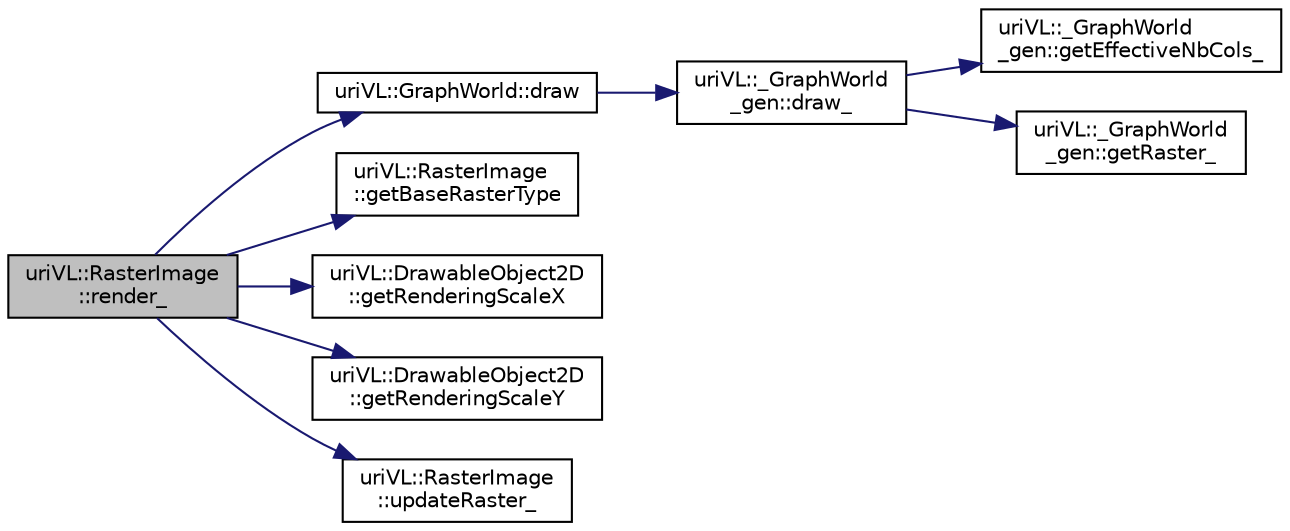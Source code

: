 digraph "uriVL::RasterImage::render_"
{
  edge [fontname="Helvetica",fontsize="10",labelfontname="Helvetica",labelfontsize="10"];
  node [fontname="Helvetica",fontsize="10",shape=record];
  rankdir="LR";
  Node1 [label="uriVL::RasterImage\l::render_",height=0.2,width=0.4,color="black", fillcolor="grey75", style="filled", fontcolor="black"];
  Node1 -> Node2 [color="midnightblue",fontsize="10",style="solid",fontname="Helvetica"];
  Node2 [label="uriVL::GraphWorld::draw",height=0.2,width=0.4,color="black", fillcolor="white", style="filled",URL="$classuriVL_1_1GraphWorld.html#a113aa43f3f69b0ba3e8e9268f087146e",tooltip="Renders the raster, using the OpenGL drawPixel function. "];
  Node2 -> Node3 [color="midnightblue",fontsize="10",style="solid",fontname="Helvetica"];
  Node3 [label="uriVL::_GraphWorld\l_gen::draw_",height=0.2,width=0.4,color="black", fillcolor="white", style="filled",URL="$classuriVL_1_1__GraphWorld__gen.html#ac9e42740a7464a06372bd3c3c461a0bd",tooltip="Renders the raster, using the OpenGL drawPixel function. "];
  Node3 -> Node4 [color="midnightblue",fontsize="10",style="solid",fontname="Helvetica"];
  Node4 [label="uriVL::_GraphWorld\l_gen::getEffectiveNbCols_",height=0.2,width=0.4,color="black", fillcolor="white", style="filled",URL="$classuriVL_1_1__GraphWorld__gen.html#aa2587b8a601ff4829e01f2f6fd6a6678",tooltip="Returns the effectivenumber of columns in the GraphWorld. "];
  Node3 -> Node5 [color="midnightblue",fontsize="10",style="solid",fontname="Helvetica"];
  Node5 [label="uriVL::_GraphWorld\l_gen::getRaster_",height=0.2,width=0.4,color="black", fillcolor="white", style="filled",URL="$classuriVL_1_1__GraphWorld__gen.html#a6f73902cf1f062f7d7f81bbf0b94521b",tooltip="Returns the base address of the Graphworld&#39;s raster (QuickDraw PixMap) "];
  Node1 -> Node6 [color="midnightblue",fontsize="10",style="solid",fontname="Helvetica"];
  Node6 [label="uriVL::RasterImage\l::getBaseRasterType",height=0.2,width=0.4,color="black", fillcolor="white", style="filled",URL="$classuriVL_1_1RasterImage.html#a68815937f6a787e4541a33b108198baf",tooltip="Returns the image&#39;s base raster type. "];
  Node1 -> Node7 [color="midnightblue",fontsize="10",style="solid",fontname="Helvetica"];
  Node7 [label="uriVL::DrawableObject2D\l::getRenderingScaleX",height=0.2,width=0.4,color="black", fillcolor="white", style="filled",URL="$classuriVL_1_1DrawableObject2D.html#a04c9f82864357bfdab57e2511552331b",tooltip="Returns the horizontal rendering scale set for this object. "];
  Node1 -> Node8 [color="midnightblue",fontsize="10",style="solid",fontname="Helvetica"];
  Node8 [label="uriVL::DrawableObject2D\l::getRenderingScaleY",height=0.2,width=0.4,color="black", fillcolor="white", style="filled",URL="$classuriVL_1_1DrawableObject2D.html#a65b319f6134dfa96c08b00503e5dc279",tooltip="Returns the horizontal rendering scale set for this object. "];
  Node1 -> Node9 [color="midnightblue",fontsize="10",style="solid",fontname="Helvetica"];
  Node9 [label="uriVL::RasterImage\l::updateRaster_",height=0.2,width=0.4,color="black", fillcolor="white", style="filled",URL="$classuriVL_1_1RasterImage.html#ae4a051897d08b9dcc9fa9cd4756460e6",tooltip="Updates the image&#39;s base raster (if it is not the reference). "];
}
